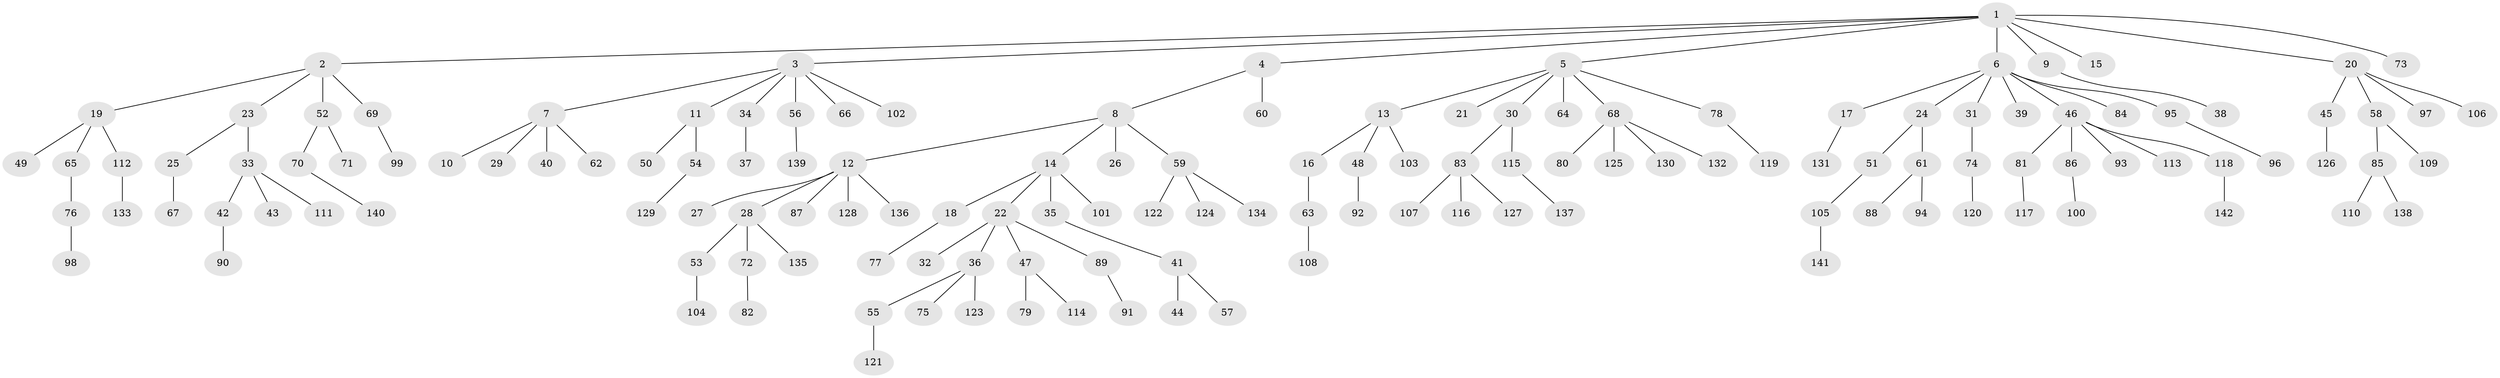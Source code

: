 // Generated by graph-tools (version 1.1) at 2025/36/03/09/25 02:36:42]
// undirected, 142 vertices, 141 edges
graph export_dot {
graph [start="1"]
  node [color=gray90,style=filled];
  1;
  2;
  3;
  4;
  5;
  6;
  7;
  8;
  9;
  10;
  11;
  12;
  13;
  14;
  15;
  16;
  17;
  18;
  19;
  20;
  21;
  22;
  23;
  24;
  25;
  26;
  27;
  28;
  29;
  30;
  31;
  32;
  33;
  34;
  35;
  36;
  37;
  38;
  39;
  40;
  41;
  42;
  43;
  44;
  45;
  46;
  47;
  48;
  49;
  50;
  51;
  52;
  53;
  54;
  55;
  56;
  57;
  58;
  59;
  60;
  61;
  62;
  63;
  64;
  65;
  66;
  67;
  68;
  69;
  70;
  71;
  72;
  73;
  74;
  75;
  76;
  77;
  78;
  79;
  80;
  81;
  82;
  83;
  84;
  85;
  86;
  87;
  88;
  89;
  90;
  91;
  92;
  93;
  94;
  95;
  96;
  97;
  98;
  99;
  100;
  101;
  102;
  103;
  104;
  105;
  106;
  107;
  108;
  109;
  110;
  111;
  112;
  113;
  114;
  115;
  116;
  117;
  118;
  119;
  120;
  121;
  122;
  123;
  124;
  125;
  126;
  127;
  128;
  129;
  130;
  131;
  132;
  133;
  134;
  135;
  136;
  137;
  138;
  139;
  140;
  141;
  142;
  1 -- 2;
  1 -- 3;
  1 -- 4;
  1 -- 5;
  1 -- 6;
  1 -- 9;
  1 -- 15;
  1 -- 20;
  1 -- 73;
  2 -- 19;
  2 -- 23;
  2 -- 52;
  2 -- 69;
  3 -- 7;
  3 -- 11;
  3 -- 34;
  3 -- 56;
  3 -- 66;
  3 -- 102;
  4 -- 8;
  4 -- 60;
  5 -- 13;
  5 -- 21;
  5 -- 30;
  5 -- 64;
  5 -- 68;
  5 -- 78;
  6 -- 17;
  6 -- 24;
  6 -- 31;
  6 -- 39;
  6 -- 46;
  6 -- 84;
  6 -- 95;
  7 -- 10;
  7 -- 29;
  7 -- 40;
  7 -- 62;
  8 -- 12;
  8 -- 14;
  8 -- 26;
  8 -- 59;
  9 -- 38;
  11 -- 50;
  11 -- 54;
  12 -- 27;
  12 -- 28;
  12 -- 87;
  12 -- 128;
  12 -- 136;
  13 -- 16;
  13 -- 48;
  13 -- 103;
  14 -- 18;
  14 -- 22;
  14 -- 35;
  14 -- 101;
  16 -- 63;
  17 -- 131;
  18 -- 77;
  19 -- 49;
  19 -- 65;
  19 -- 112;
  20 -- 45;
  20 -- 58;
  20 -- 97;
  20 -- 106;
  22 -- 32;
  22 -- 36;
  22 -- 47;
  22 -- 89;
  23 -- 25;
  23 -- 33;
  24 -- 51;
  24 -- 61;
  25 -- 67;
  28 -- 53;
  28 -- 72;
  28 -- 135;
  30 -- 83;
  30 -- 115;
  31 -- 74;
  33 -- 42;
  33 -- 43;
  33 -- 111;
  34 -- 37;
  35 -- 41;
  36 -- 55;
  36 -- 75;
  36 -- 123;
  41 -- 44;
  41 -- 57;
  42 -- 90;
  45 -- 126;
  46 -- 81;
  46 -- 86;
  46 -- 93;
  46 -- 113;
  46 -- 118;
  47 -- 79;
  47 -- 114;
  48 -- 92;
  51 -- 105;
  52 -- 70;
  52 -- 71;
  53 -- 104;
  54 -- 129;
  55 -- 121;
  56 -- 139;
  58 -- 85;
  58 -- 109;
  59 -- 122;
  59 -- 124;
  59 -- 134;
  61 -- 88;
  61 -- 94;
  63 -- 108;
  65 -- 76;
  68 -- 80;
  68 -- 125;
  68 -- 130;
  68 -- 132;
  69 -- 99;
  70 -- 140;
  72 -- 82;
  74 -- 120;
  76 -- 98;
  78 -- 119;
  81 -- 117;
  83 -- 107;
  83 -- 116;
  83 -- 127;
  85 -- 110;
  85 -- 138;
  86 -- 100;
  89 -- 91;
  95 -- 96;
  105 -- 141;
  112 -- 133;
  115 -- 137;
  118 -- 142;
}
